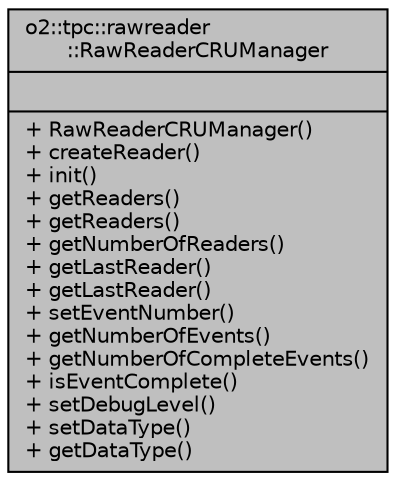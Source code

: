 digraph "o2::tpc::rawreader::RawReaderCRUManager"
{
 // INTERACTIVE_SVG=YES
  bgcolor="transparent";
  edge [fontname="Helvetica",fontsize="10",labelfontname="Helvetica",labelfontsize="10"];
  node [fontname="Helvetica",fontsize="10",shape=record];
  Node1 [label="{o2::tpc::rawreader\l::RawReaderCRUManager\n||+ RawReaderCRUManager()\l+ createReader()\l+ init()\l+ getReaders()\l+ getReaders()\l+ getNumberOfReaders()\l+ getLastReader()\l+ getLastReader()\l+ setEventNumber()\l+ getNumberOfEvents()\l+ getNumberOfCompleteEvents()\l+ isEventComplete()\l+ setDebugLevel()\l+ setDataType()\l+ getDataType()\l}",height=0.2,width=0.4,color="black", fillcolor="grey75", style="filled", fontcolor="black"];
}
